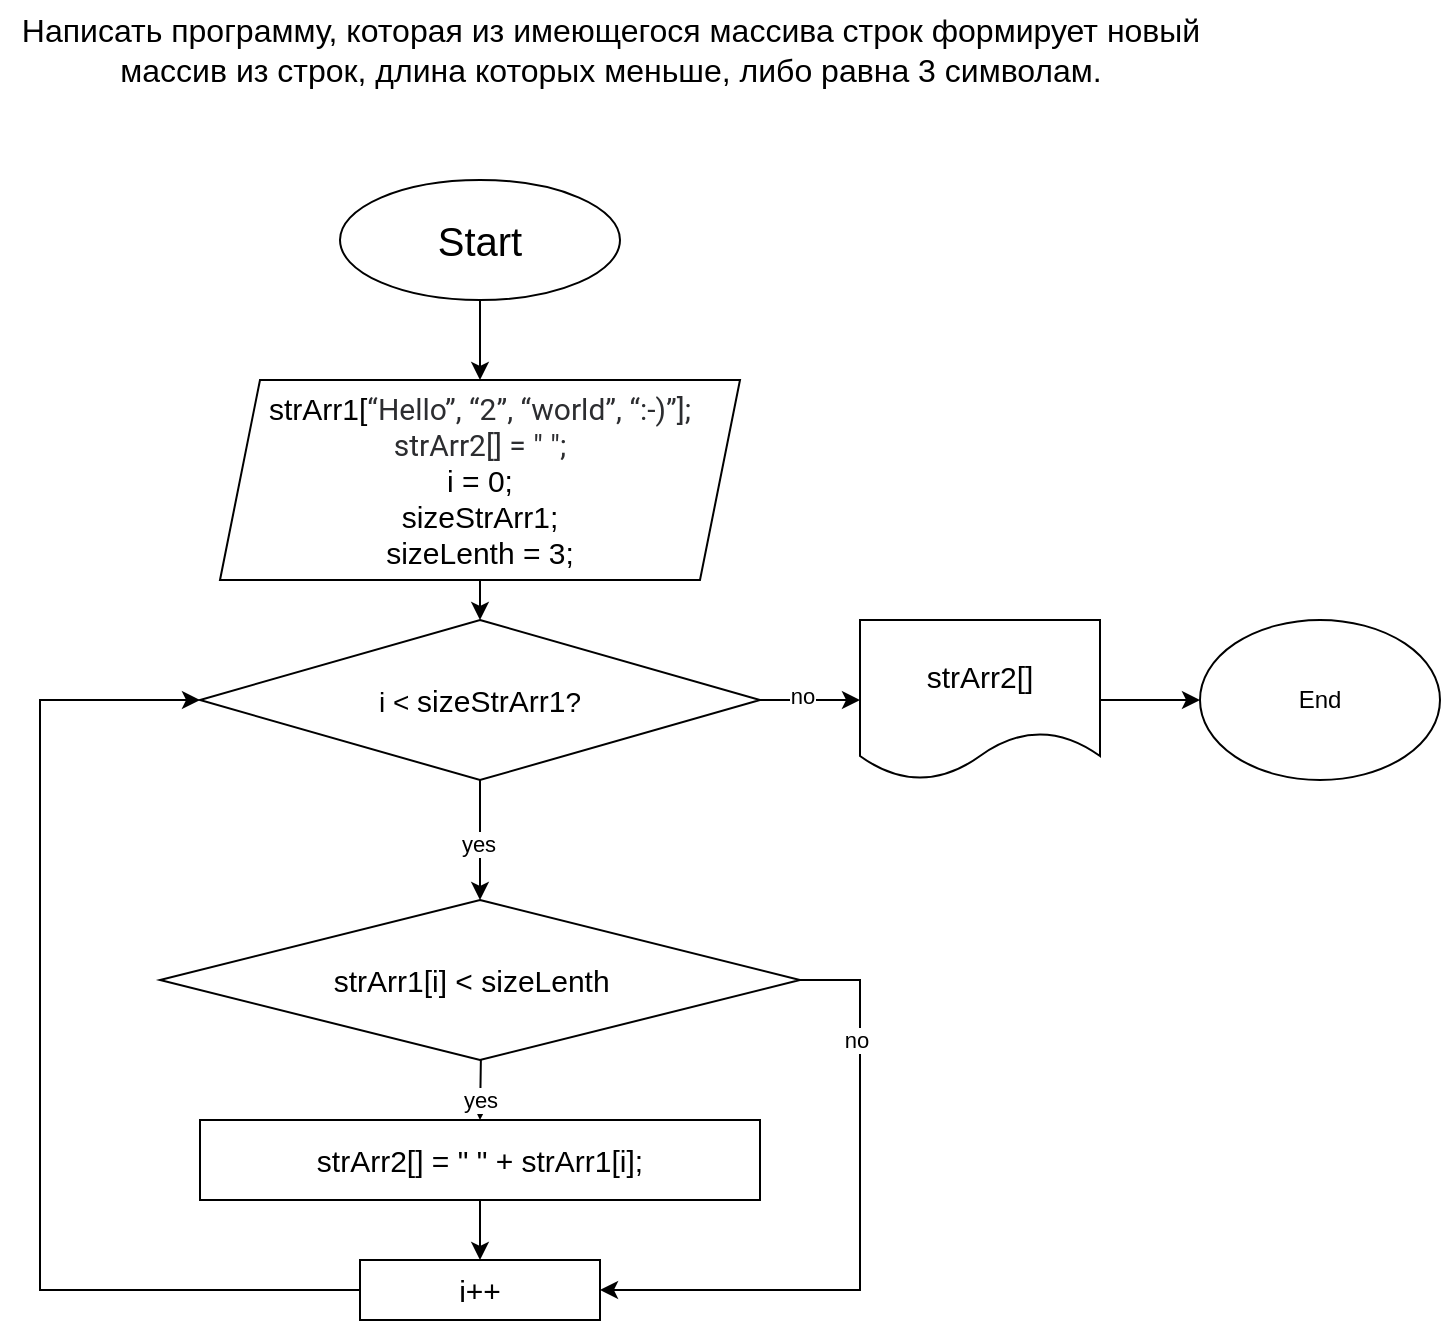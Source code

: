 <mxfile version="24.1.0" type="device">
  <diagram name="Страница — 1" id="42tt33WAqZ7VRVt3Esu2">
    <mxGraphModel dx="1434" dy="844" grid="1" gridSize="10" guides="1" tooltips="1" connect="1" arrows="1" fold="1" page="1" pageScale="1" pageWidth="827" pageHeight="1169" math="0" shadow="0">
      <root>
        <mxCell id="0" />
        <mxCell id="1" parent="0" />
        <mxCell id="6qRR2CGqZFNqrqxm02sn-1" value="" style="edgeStyle=orthogonalEdgeStyle;rounded=0;orthogonalLoop=1;jettySize=auto;html=1;" edge="1" parent="1" source="6qRR2CGqZFNqrqxm02sn-2" target="6qRR2CGqZFNqrqxm02sn-4">
          <mxGeometry relative="1" as="geometry" />
        </mxCell>
        <mxCell id="6qRR2CGqZFNqrqxm02sn-2" value="&lt;font style=&quot;font-size: 20px;&quot;&gt;Start&lt;/font&gt;" style="ellipse;whiteSpace=wrap;html=1;" vertex="1" parent="1">
          <mxGeometry x="260" y="140" width="140" height="60" as="geometry" />
        </mxCell>
        <mxCell id="6qRR2CGqZFNqrqxm02sn-3" value="" style="edgeStyle=orthogonalEdgeStyle;rounded=0;orthogonalLoop=1;jettySize=auto;html=1;" edge="1" parent="1" source="6qRR2CGqZFNqrqxm02sn-4">
          <mxGeometry relative="1" as="geometry">
            <mxPoint x="330" y="360" as="targetPoint" />
          </mxGeometry>
        </mxCell>
        <mxCell id="6qRR2CGqZFNqrqxm02sn-4" value="&lt;font style=&quot;font-size: 15px;&quot;&gt;&lt;font style=&quot;font-size: 15px;&quot;&gt;strArr1[&lt;span style=&quot;color: rgb(44, 45, 48); font-family: Onest, Roboto, &amp;quot;San Francisco&amp;quot;, &amp;quot;Helvetica Neue&amp;quot;, Helvetica, Arial; background-color: rgb(255, 255, 255);&quot;&gt;“Hello”, “2”, “world”, “:-)”];&lt;/span&gt;&lt;/font&gt;&lt;/font&gt;&lt;div&gt;&lt;div style=&quot;&quot;&gt;&lt;span style=&quot;font-size: 15px;&quot;&gt;&lt;font face=&quot;Onest, Roboto, San Francisco, Helvetica Neue, Helvetica, Arial&quot; color=&quot;#2c2d30&quot;&gt;strArr2[] = &quot; &quot;;&lt;/font&gt;&lt;/span&gt;&lt;/div&gt;&lt;font style=&quot;font-size: 15px;&quot;&gt;i = 0;&lt;/font&gt;&lt;div&gt;&lt;span style=&quot;font-size: 15px;&quot;&gt;sizeStrArr1;&lt;/span&gt;&lt;br&gt;&lt;/div&gt;&lt;div&gt;&lt;span style=&quot;font-size: 15px;&quot;&gt;sizeLenth = 3;&lt;/span&gt;&lt;/div&gt;&lt;/div&gt;" style="shape=parallelogram;perimeter=parallelogramPerimeter;whiteSpace=wrap;html=1;fixedSize=1;align=center;" vertex="1" parent="1">
          <mxGeometry x="200" y="240" width="260" height="100" as="geometry" />
        </mxCell>
        <mxCell id="6qRR2CGqZFNqrqxm02sn-5" value="" style="edgeStyle=orthogonalEdgeStyle;rounded=0;orthogonalLoop=1;jettySize=auto;html=1;" edge="1" parent="1" target="6qRR2CGqZFNqrqxm02sn-8">
          <mxGeometry relative="1" as="geometry">
            <mxPoint x="330" y="540" as="sourcePoint" />
          </mxGeometry>
        </mxCell>
        <mxCell id="6qRR2CGqZFNqrqxm02sn-15" value="yes" style="edgeLabel;html=1;align=center;verticalAlign=middle;resizable=0;points=[];" vertex="1" connectable="0" parent="6qRR2CGqZFNqrqxm02sn-5">
          <mxGeometry x="0.077" y="1" relative="1" as="geometry">
            <mxPoint x="-1" y="22" as="offset" />
          </mxGeometry>
        </mxCell>
        <mxCell id="6qRR2CGqZFNqrqxm02sn-26" style="edgeStyle=orthogonalEdgeStyle;rounded=0;orthogonalLoop=1;jettySize=auto;html=1;entryX=1;entryY=0.5;entryDx=0;entryDy=0;" edge="1" parent="1" source="6qRR2CGqZFNqrqxm02sn-6" target="6qRR2CGqZFNqrqxm02sn-20">
          <mxGeometry relative="1" as="geometry">
            <Array as="points">
              <mxPoint x="520" y="540" />
              <mxPoint x="520" y="695" />
            </Array>
          </mxGeometry>
        </mxCell>
        <mxCell id="6qRR2CGqZFNqrqxm02sn-27" value="no" style="edgeLabel;html=1;align=center;verticalAlign=middle;resizable=0;points=[];" vertex="1" connectable="0" parent="6qRR2CGqZFNqrqxm02sn-26">
          <mxGeometry x="-0.619" y="-2" relative="1" as="geometry">
            <mxPoint as="offset" />
          </mxGeometry>
        </mxCell>
        <mxCell id="6qRR2CGqZFNqrqxm02sn-6" value="&lt;font style=&quot;font-size: 15px;&quot;&gt;strArr1[i] &amp;lt; sizeLenth&amp;nbsp;&amp;nbsp;&lt;/font&gt;" style="rhombus;whiteSpace=wrap;html=1;" vertex="1" parent="1">
          <mxGeometry x="170" y="500" width="320" height="80" as="geometry" />
        </mxCell>
        <mxCell id="6qRR2CGqZFNqrqxm02sn-18" style="edgeStyle=orthogonalEdgeStyle;rounded=0;orthogonalLoop=1;jettySize=auto;html=1;exitX=0;exitY=0.5;exitDx=0;exitDy=0;entryX=0;entryY=0.5;entryDx=0;entryDy=0;" edge="1" parent="1" source="6qRR2CGqZFNqrqxm02sn-20" target="6qRR2CGqZFNqrqxm02sn-13">
          <mxGeometry relative="1" as="geometry">
            <Array as="points">
              <mxPoint x="110" y="695" />
              <mxPoint x="110" y="400" />
            </Array>
          </mxGeometry>
        </mxCell>
        <mxCell id="6qRR2CGqZFNqrqxm02sn-21" value="" style="edgeStyle=orthogonalEdgeStyle;rounded=0;orthogonalLoop=1;jettySize=auto;html=1;" edge="1" parent="1" source="6qRR2CGqZFNqrqxm02sn-8" target="6qRR2CGqZFNqrqxm02sn-20">
          <mxGeometry relative="1" as="geometry" />
        </mxCell>
        <mxCell id="6qRR2CGqZFNqrqxm02sn-8" value="&lt;font style=&quot;font-size: 15px;&quot;&gt;strArr2[] = &quot; &quot; + strArr1[i];&lt;/font&gt;" style="rounded=0;whiteSpace=wrap;html=1;" vertex="1" parent="1">
          <mxGeometry x="190" y="610" width="280" height="40" as="geometry" />
        </mxCell>
        <mxCell id="6qRR2CGqZFNqrqxm02sn-9" value="&lt;font style=&quot;font-size: 16px;&quot;&gt;Написать программу, которая из имеющегося массива строк формирует новый &lt;br&gt;массив из строк, длина которых меньше, либо равна 3 символам.&lt;/font&gt;" style="text;html=1;align=center;verticalAlign=middle;resizable=0;points=[];autosize=1;strokeColor=none;fillColor=none;" vertex="1" parent="1">
          <mxGeometry x="90" y="50" width="610" height="50" as="geometry" />
        </mxCell>
        <mxCell id="6qRR2CGqZFNqrqxm02sn-11" value="" style="edgeStyle=orthogonalEdgeStyle;rounded=0;orthogonalLoop=1;jettySize=auto;html=1;" edge="1" parent="1" source="6qRR2CGqZFNqrqxm02sn-13" target="6qRR2CGqZFNqrqxm02sn-6">
          <mxGeometry relative="1" as="geometry" />
        </mxCell>
        <mxCell id="6qRR2CGqZFNqrqxm02sn-12" value="yes" style="edgeLabel;html=1;align=center;verticalAlign=middle;resizable=0;points=[];" vertex="1" connectable="0" parent="6qRR2CGqZFNqrqxm02sn-11">
          <mxGeometry x="0.05" y="-1" relative="1" as="geometry">
            <mxPoint as="offset" />
          </mxGeometry>
        </mxCell>
        <mxCell id="6qRR2CGqZFNqrqxm02sn-23" value="" style="edgeStyle=orthogonalEdgeStyle;rounded=0;orthogonalLoop=1;jettySize=auto;html=1;" edge="1" parent="1" source="6qRR2CGqZFNqrqxm02sn-13" target="6qRR2CGqZFNqrqxm02sn-22">
          <mxGeometry relative="1" as="geometry" />
        </mxCell>
        <mxCell id="6qRR2CGqZFNqrqxm02sn-28" value="no" style="edgeLabel;html=1;align=center;verticalAlign=middle;resizable=0;points=[];" vertex="1" connectable="0" parent="6qRR2CGqZFNqrqxm02sn-23">
          <mxGeometry x="-0.16" y="2" relative="1" as="geometry">
            <mxPoint as="offset" />
          </mxGeometry>
        </mxCell>
        <mxCell id="6qRR2CGqZFNqrqxm02sn-13" value="&lt;font style=&quot;font-size: 14px;&quot;&gt;i &amp;lt;&amp;nbsp;&lt;span style=&quot;font-size: 15px;&quot;&gt;sizeStrArr1&lt;/span&gt;?&lt;/font&gt;" style="rhombus;whiteSpace=wrap;html=1;" vertex="1" parent="1">
          <mxGeometry x="190" y="360" width="280" height="80" as="geometry" />
        </mxCell>
        <mxCell id="6qRR2CGqZFNqrqxm02sn-20" value="&lt;span style=&quot;font-size: 15px;&quot;&gt;i++&lt;/span&gt;" style="whiteSpace=wrap;html=1;rounded=0;" vertex="1" parent="1">
          <mxGeometry x="270" y="680" width="120" height="30" as="geometry" />
        </mxCell>
        <mxCell id="6qRR2CGqZFNqrqxm02sn-25" value="" style="edgeStyle=orthogonalEdgeStyle;rounded=0;orthogonalLoop=1;jettySize=auto;html=1;" edge="1" parent="1" source="6qRR2CGqZFNqrqxm02sn-22" target="6qRR2CGqZFNqrqxm02sn-24">
          <mxGeometry relative="1" as="geometry" />
        </mxCell>
        <mxCell id="6qRR2CGqZFNqrqxm02sn-22" value="&lt;span style=&quot;font-size: 15px;&quot;&gt;strArr2[]&lt;/span&gt;" style="shape=document;whiteSpace=wrap;html=1;boundedLbl=1;" vertex="1" parent="1">
          <mxGeometry x="520" y="360" width="120" height="80" as="geometry" />
        </mxCell>
        <mxCell id="6qRR2CGqZFNqrqxm02sn-24" value="End" style="ellipse;whiteSpace=wrap;html=1;" vertex="1" parent="1">
          <mxGeometry x="690" y="360" width="120" height="80" as="geometry" />
        </mxCell>
      </root>
    </mxGraphModel>
  </diagram>
</mxfile>
